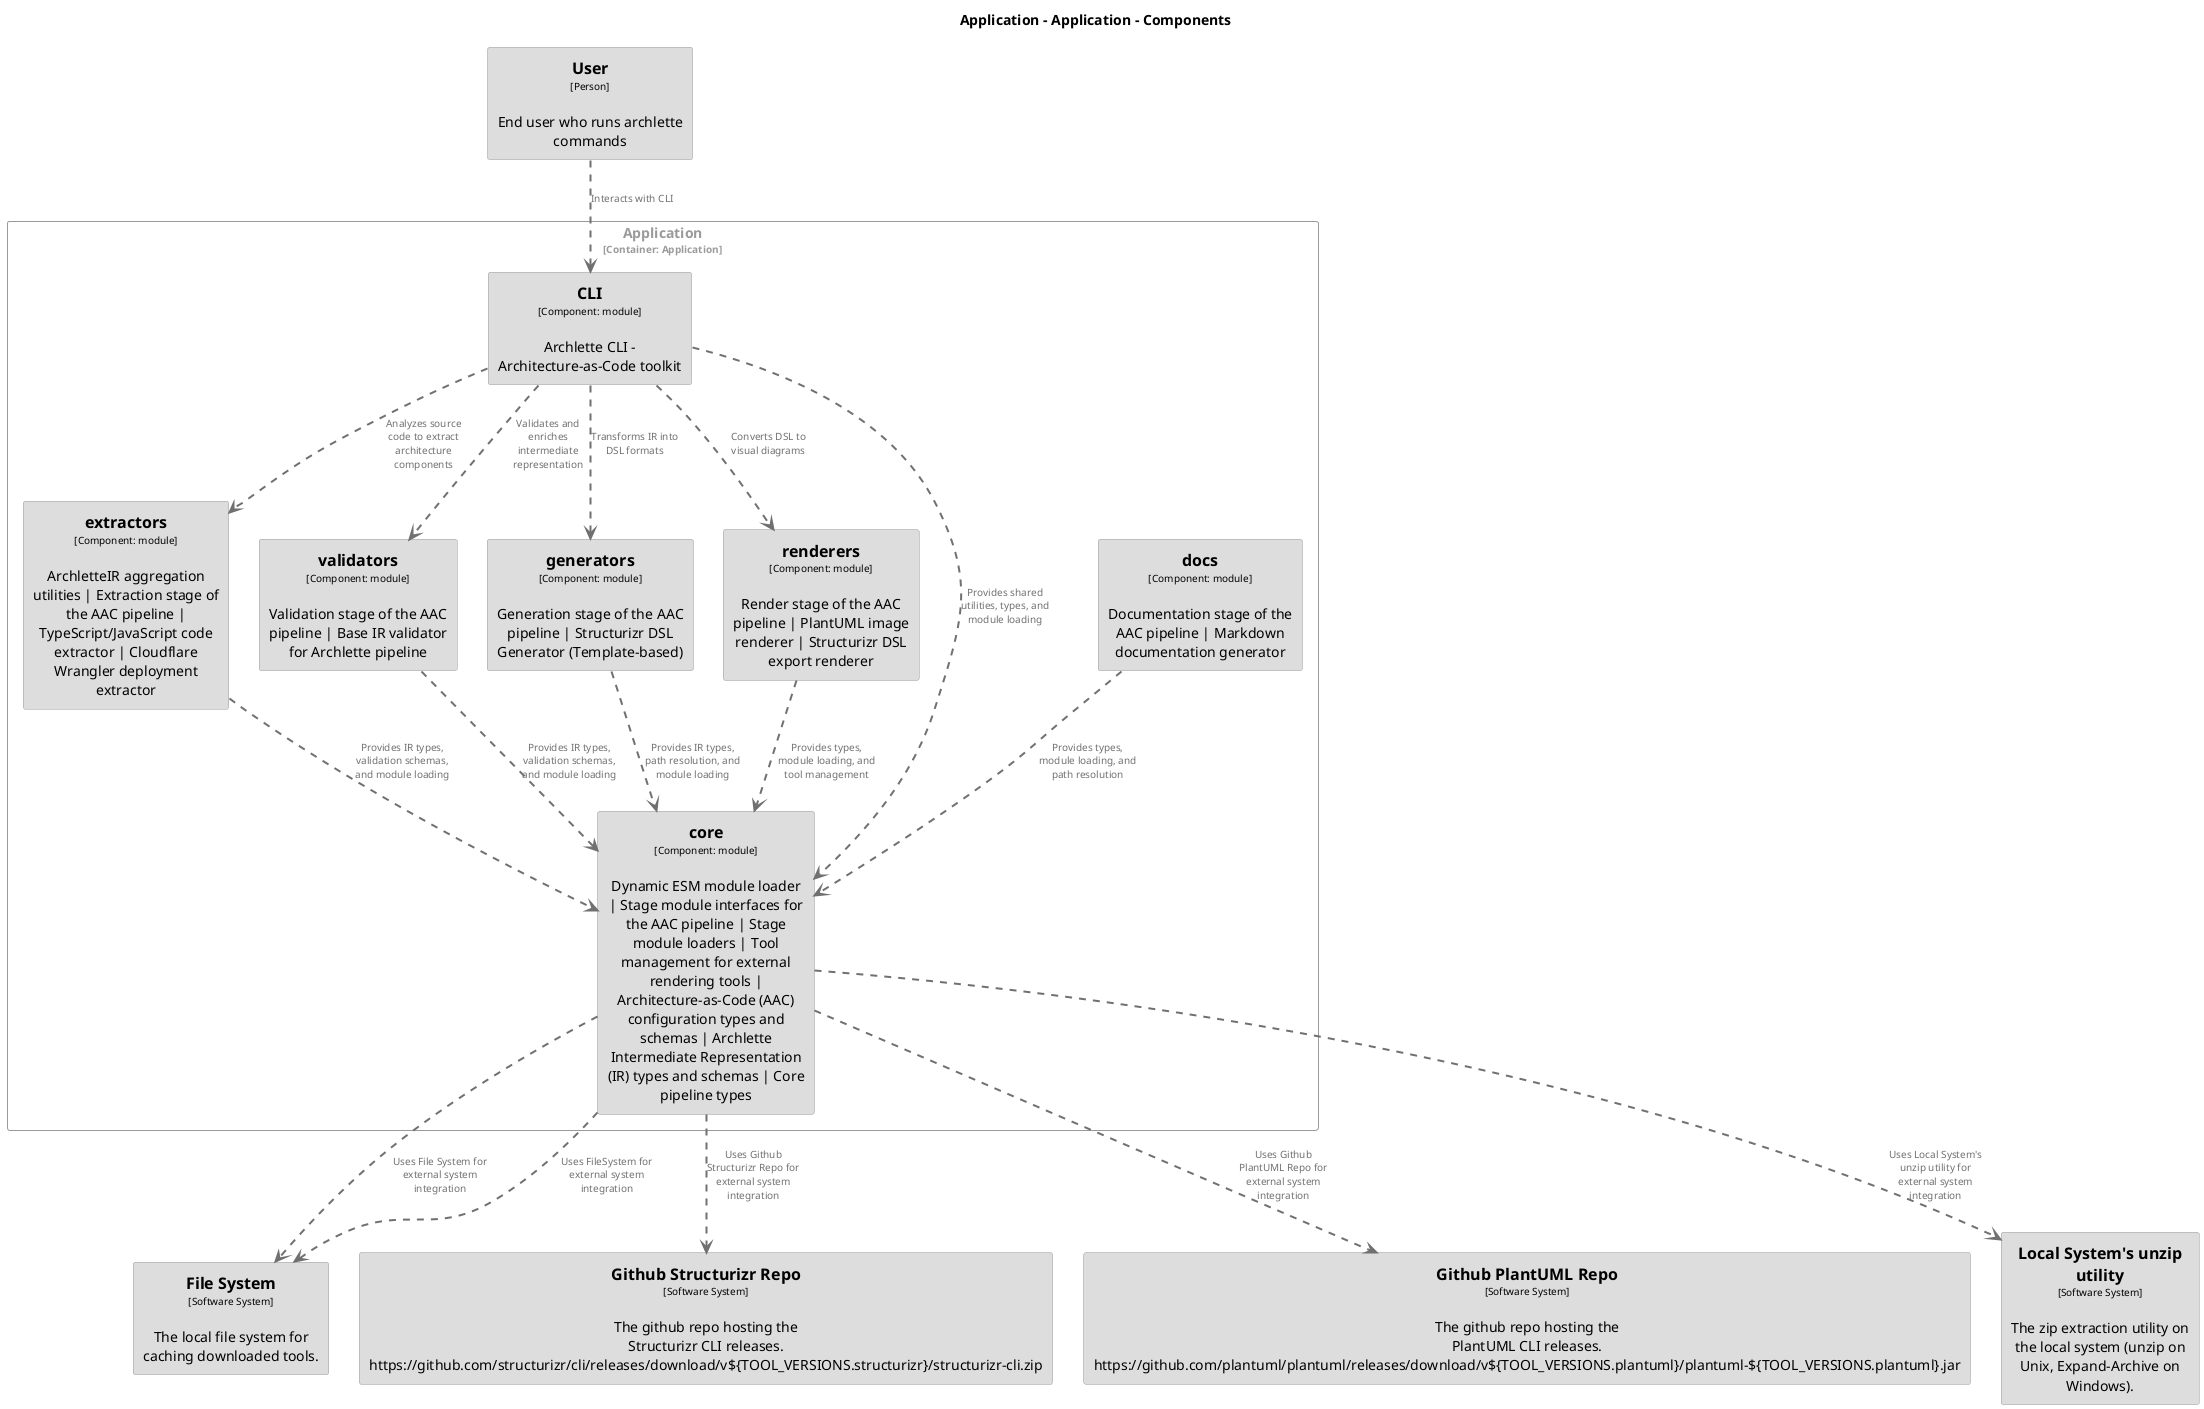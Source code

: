@startuml
set separator none
title Application - Application - Components

top to bottom direction
skinparam ranksep 60
skinparam nodesep 30

skinparam {
  arrowFontSize 10
  defaultTextAlignment center
  wrapWidth 200
  maxMessageSize 100
}

hide stereotype

skinparam rectangle<<Application.Application.CLI>> {
  BackgroundColor #dddddd
  FontColor #000000
  BorderColor #9a9a9a
  shadowing false
}
skinparam rectangle<<FileSystem>> {
  BackgroundColor #dddddd
  FontColor #000000
  BorderColor #9a9a9a
  shadowing false
}
skinparam rectangle<<FileSystem>> {
  BackgroundColor #dddddd
  FontColor #000000
  BorderColor #9a9a9a
  shadowing false
}
skinparam rectangle<<GithubPlantUMLRepo>> {
  BackgroundColor #dddddd
  FontColor #000000
  BorderColor #9a9a9a
  shadowing false
}
skinparam rectangle<<GithubStructurizrRepo>> {
  BackgroundColor #dddddd
  FontColor #000000
  BorderColor #9a9a9a
  shadowing false
}
skinparam rectangle<<LocalSystemsunziputility>> {
  BackgroundColor #dddddd
  FontColor #000000
  BorderColor #9a9a9a
  shadowing false
}
skinparam rectangle<<User>> {
  BackgroundColor #dddddd
  FontColor #000000
  BorderColor #9a9a9a
  shadowing false
}
skinparam rectangle<<Application.Application.core>> {
  BackgroundColor #dddddd
  FontColor #000000
  BorderColor #9a9a9a
  shadowing false
}
skinparam rectangle<<Application.Application.docs>> {
  BackgroundColor #dddddd
  FontColor #000000
  BorderColor #9a9a9a
  shadowing false
}
skinparam rectangle<<Application.Application.extractors>> {
  BackgroundColor #dddddd
  FontColor #000000
  BorderColor #9a9a9a
  shadowing false
}
skinparam rectangle<<Application.Application.generators>> {
  BackgroundColor #dddddd
  FontColor #000000
  BorderColor #9a9a9a
  shadowing false
}
skinparam rectangle<<Application.Application.renderers>> {
  BackgroundColor #dddddd
  FontColor #000000
  BorderColor #9a9a9a
  shadowing false
}
skinparam rectangle<<Application.Application.validators>> {
  BackgroundColor #dddddd
  FontColor #000000
  BorderColor #9a9a9a
  shadowing false
}
skinparam rectangle<<Application.Application>> {
  BorderColor #9a9a9a
  FontColor #9a9a9a
  shadowing false
}

rectangle "==User\n<size:10>[Person]</size>\n\nEnd user who runs archlette commands" <<User>> as User
rectangle "==FileSystem\n<size:10>[Software System]</size>\n\nFile system for reading and writing files" <<FileSystem>> as FileSystem
rectangle "==Github Structurizr Repo\n<size:10>[Software System]</size>\n\nThe github repo hosting the Structurizr CLI releases. https://github.com/structurizr/cli/releases/download/v${TOOL_VERSIONS.structurizr}/structurizr-cli.zip" <<GithubStructurizrRepo>> as GithubStructurizrRepo
rectangle "==Github PlantUML Repo\n<size:10>[Software System]</size>\n\nThe github repo hosting the PlantUML CLI releases. https://github.com/plantuml/plantuml/releases/download/v${TOOL_VERSIONS.plantuml}/plantuml-${TOOL_VERSIONS.plantuml}.jar" <<GithubPlantUMLRepo>> as GithubPlantUMLRepo
rectangle "==Local System's unzip utility\n<size:10>[Software System]</size>\n\nThe zip extraction utility on the local system (unzip on Unix, Expand-Archive on Windows)." <<LocalSystemsunziputility>> as LocalSystemsunziputility
rectangle "==File System\n<size:10>[Software System]</size>\n\nThe local file system for caching downloaded tools." <<FileSystem>> as FileSystem

rectangle "Application\n<size:10>[Container: Application]</size>" <<Application.Application>> {
  rectangle "==extractors\n<size:10>[Component: module]</size>\n\nArchletteIR aggregation utilities | Extraction stage of the AAC pipeline | TypeScript/JavaScript code extractor | Cloudflare Wrangler deployment extractor" <<Application.Application.extractors>> as Application.Application.extractors
  rectangle "==validators\n<size:10>[Component: module]</size>\n\nValidation stage of the AAC pipeline | Base IR validator for Archlette pipeline" <<Application.Application.validators>> as Application.Application.validators
  rectangle "==generators\n<size:10>[Component: module]</size>\n\nGeneration stage of the AAC pipeline | Structurizr DSL Generator (Template-based)" <<Application.Application.generators>> as Application.Application.generators
  rectangle "==renderers\n<size:10>[Component: module]</size>\n\nRender stage of the AAC pipeline | PlantUML image renderer | Structurizr DSL export renderer" <<Application.Application.renderers>> as Application.Application.renderers
  rectangle "==docs\n<size:10>[Component: module]</size>\n\nDocumentation stage of the AAC pipeline | Markdown documentation generator" <<Application.Application.docs>> as Application.Application.docs
  rectangle "==core\n<size:10>[Component: module]</size>\n\nDynamic ESM module loader | Stage module interfaces for the AAC pipeline | Stage module loaders | Tool management for external rendering tools | Architecture-as-Code (AAC) configuration types and schemas | Archlette Intermediate Representation (IR) types and schemas | Core pipeline types" <<Application.Application.core>> as Application.Application.core
  rectangle "==CLI\n<size:10>[Component: module]</size>\n\nArchlette CLI - Architecture-as-Code toolkit" <<Application.Application.CLI>> as Application.Application.CLI
}

Application.Application.core .[#707070,thickness=2].> LocalSystemsunziputility : "<color:#707070>Uses Local System's unzip utility for external system integration"
Application.Application.core .[#707070,thickness=2].> FileSystem : "<color:#707070>Uses File System for external system integration"
Application.Application.CLI .[#707070,thickness=2].> Application.Application.extractors : "<color:#707070>Analyzes source code to extract architecture components"
Application.Application.CLI .[#707070,thickness=2].> Application.Application.validators : "<color:#707070>Validates and enriches intermediate representation"
Application.Application.CLI .[#707070,thickness=2].> Application.Application.generators : "<color:#707070>Transforms IR into DSL formats"
Application.Application.CLI .[#707070,thickness=2].> Application.Application.renderers : "<color:#707070>Converts DSL to visual diagrams"
Application.Application.CLI .[#707070,thickness=2].> Application.Application.core : "<color:#707070>Provides shared utilities, types, and module loading"
Application.Application.extractors .[#707070,thickness=2].> Application.Application.core : "<color:#707070>Provides IR types, validation schemas, and module loading"
Application.Application.validators .[#707070,thickness=2].> Application.Application.core : "<color:#707070>Provides IR types, validation schemas, and module loading"
Application.Application.generators .[#707070,thickness=2].> Application.Application.core : "<color:#707070>Provides IR types, path resolution, and module loading"
Application.Application.renderers .[#707070,thickness=2].> Application.Application.core : "<color:#707070>Provides types, module loading, and tool management"
Application.Application.docs .[#707070,thickness=2].> Application.Application.core : "<color:#707070>Provides types, module loading, and path resolution"
User .[#707070,thickness=2].> Application.Application.CLI : "<color:#707070>Interacts with CLI"
Application.Application.core .[#707070,thickness=2].> FileSystem : "<color:#707070>Uses FileSystem for external system integration"
Application.Application.core .[#707070,thickness=2].> GithubStructurizrRepo : "<color:#707070>Uses Github Structurizr Repo for external system integration"
Application.Application.core .[#707070,thickness=2].> GithubPlantUMLRepo : "<color:#707070>Uses Github PlantUML Repo for external system integration"
@enduml